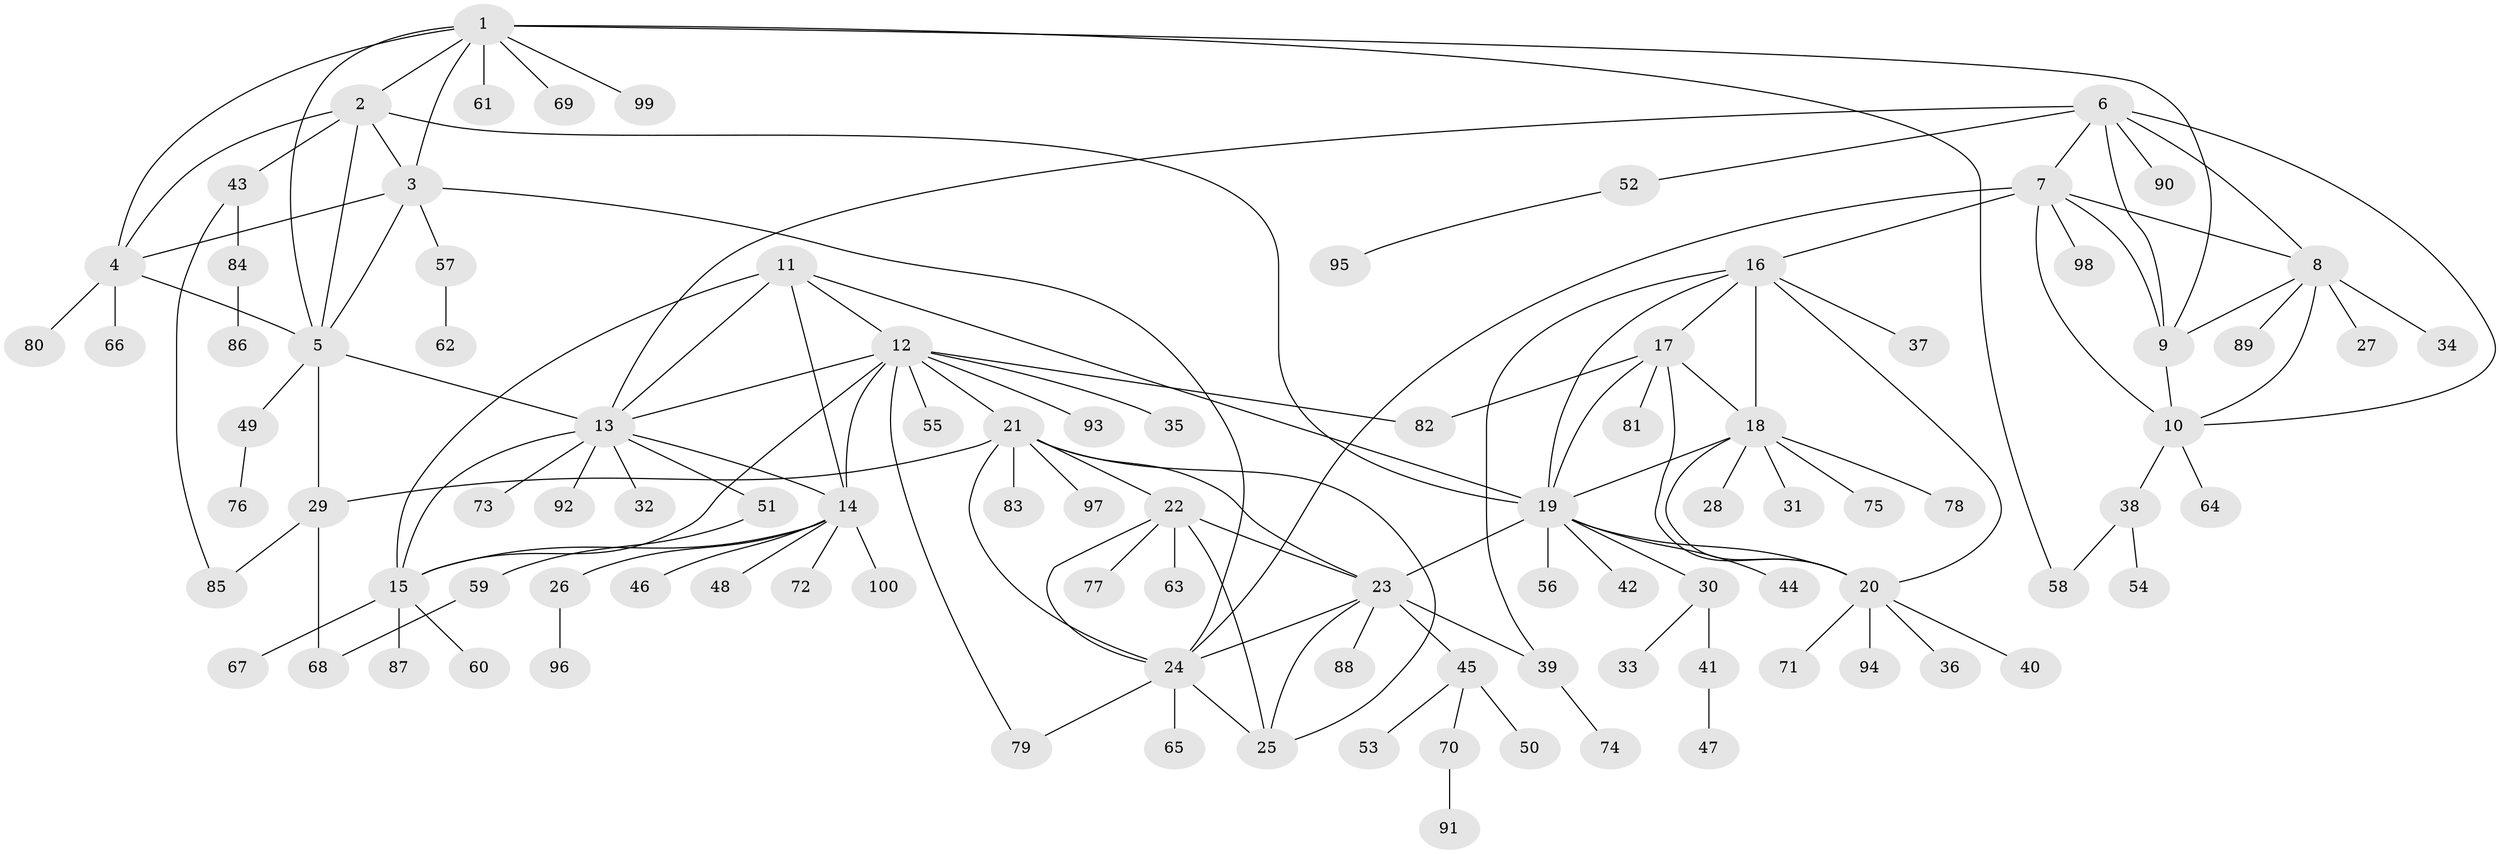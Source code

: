 // coarse degree distribution, {7: 0.05555555555555555, 8: 0.041666666666666664, 5: 0.041666666666666664, 4: 0.06944444444444445, 12: 0.027777777777777776, 9: 0.013888888888888888, 6: 0.013888888888888888, 10: 0.013888888888888888, 1: 0.6388888888888888, 2: 0.05555555555555555, 3: 0.027777777777777776}
// Generated by graph-tools (version 1.1) at 2025/24/03/03/25 07:24:17]
// undirected, 100 vertices, 142 edges
graph export_dot {
graph [start="1"]
  node [color=gray90,style=filled];
  1;
  2;
  3;
  4;
  5;
  6;
  7;
  8;
  9;
  10;
  11;
  12;
  13;
  14;
  15;
  16;
  17;
  18;
  19;
  20;
  21;
  22;
  23;
  24;
  25;
  26;
  27;
  28;
  29;
  30;
  31;
  32;
  33;
  34;
  35;
  36;
  37;
  38;
  39;
  40;
  41;
  42;
  43;
  44;
  45;
  46;
  47;
  48;
  49;
  50;
  51;
  52;
  53;
  54;
  55;
  56;
  57;
  58;
  59;
  60;
  61;
  62;
  63;
  64;
  65;
  66;
  67;
  68;
  69;
  70;
  71;
  72;
  73;
  74;
  75;
  76;
  77;
  78;
  79;
  80;
  81;
  82;
  83;
  84;
  85;
  86;
  87;
  88;
  89;
  90;
  91;
  92;
  93;
  94;
  95;
  96;
  97;
  98;
  99;
  100;
  1 -- 2;
  1 -- 3;
  1 -- 4;
  1 -- 5;
  1 -- 9;
  1 -- 58;
  1 -- 61;
  1 -- 69;
  1 -- 99;
  2 -- 3;
  2 -- 4;
  2 -- 5;
  2 -- 19;
  2 -- 43;
  3 -- 4;
  3 -- 5;
  3 -- 24;
  3 -- 57;
  4 -- 5;
  4 -- 66;
  4 -- 80;
  5 -- 13;
  5 -- 29;
  5 -- 49;
  6 -- 7;
  6 -- 8;
  6 -- 9;
  6 -- 10;
  6 -- 13;
  6 -- 52;
  6 -- 90;
  7 -- 8;
  7 -- 9;
  7 -- 10;
  7 -- 16;
  7 -- 24;
  7 -- 98;
  8 -- 9;
  8 -- 10;
  8 -- 27;
  8 -- 34;
  8 -- 89;
  9 -- 10;
  10 -- 38;
  10 -- 64;
  11 -- 12;
  11 -- 13;
  11 -- 14;
  11 -- 15;
  11 -- 19;
  12 -- 13;
  12 -- 14;
  12 -- 15;
  12 -- 21;
  12 -- 35;
  12 -- 55;
  12 -- 79;
  12 -- 82;
  12 -- 93;
  13 -- 14;
  13 -- 15;
  13 -- 32;
  13 -- 51;
  13 -- 73;
  13 -- 92;
  14 -- 15;
  14 -- 26;
  14 -- 46;
  14 -- 48;
  14 -- 72;
  14 -- 100;
  15 -- 60;
  15 -- 67;
  15 -- 87;
  16 -- 17;
  16 -- 18;
  16 -- 19;
  16 -- 20;
  16 -- 37;
  16 -- 39;
  17 -- 18;
  17 -- 19;
  17 -- 20;
  17 -- 81;
  17 -- 82;
  18 -- 19;
  18 -- 20;
  18 -- 28;
  18 -- 31;
  18 -- 75;
  18 -- 78;
  19 -- 20;
  19 -- 23;
  19 -- 30;
  19 -- 42;
  19 -- 44;
  19 -- 56;
  20 -- 36;
  20 -- 40;
  20 -- 71;
  20 -- 94;
  21 -- 22;
  21 -- 23;
  21 -- 24;
  21 -- 25;
  21 -- 29;
  21 -- 83;
  21 -- 97;
  22 -- 23;
  22 -- 24;
  22 -- 25;
  22 -- 63;
  22 -- 77;
  23 -- 24;
  23 -- 25;
  23 -- 39;
  23 -- 45;
  23 -- 88;
  24 -- 25;
  24 -- 65;
  24 -- 79;
  26 -- 96;
  29 -- 68;
  29 -- 85;
  30 -- 33;
  30 -- 41;
  38 -- 54;
  38 -- 58;
  39 -- 74;
  41 -- 47;
  43 -- 84;
  43 -- 85;
  45 -- 50;
  45 -- 53;
  45 -- 70;
  49 -- 76;
  51 -- 59;
  52 -- 95;
  57 -- 62;
  59 -- 68;
  70 -- 91;
  84 -- 86;
}
